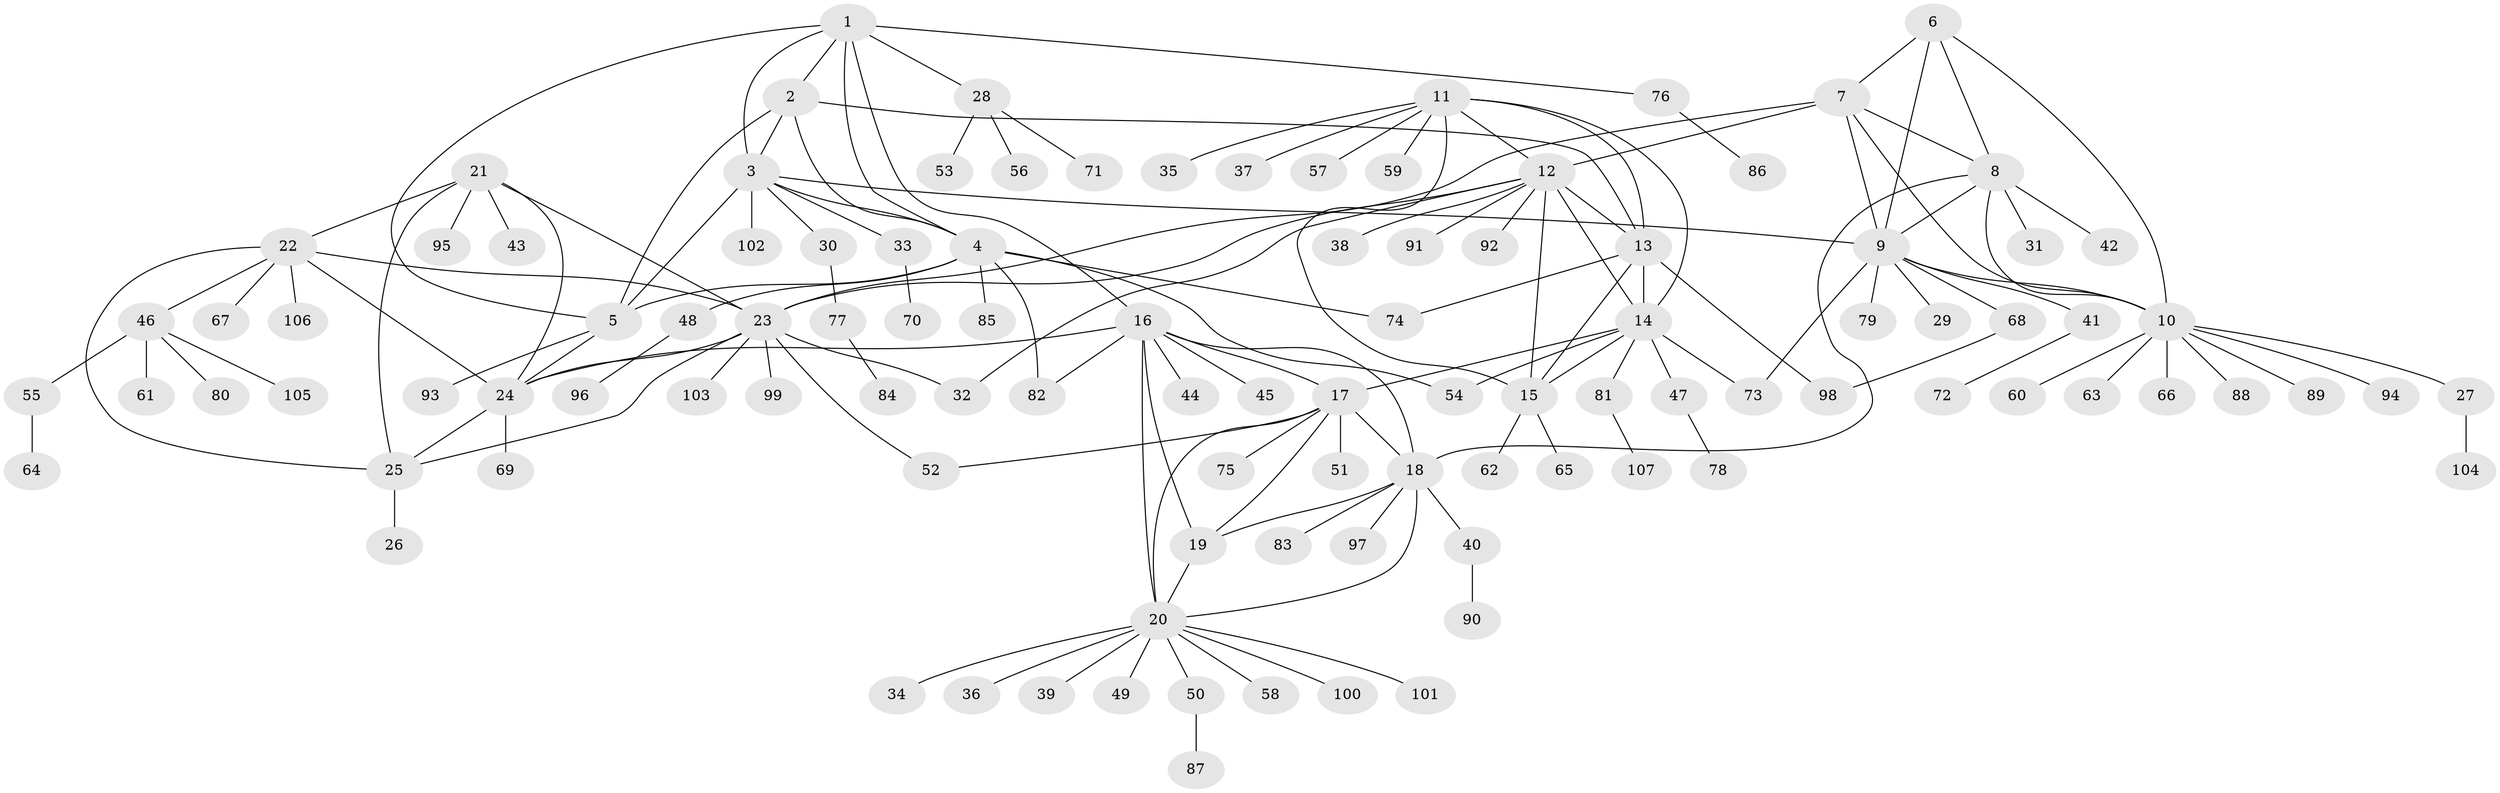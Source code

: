 // coarse degree distribution, {11: 0.03125, 3: 0.03125, 14: 0.03125, 5: 0.0625, 6: 0.03125, 10: 0.03125, 4: 0.03125, 1: 0.75}
// Generated by graph-tools (version 1.1) at 2025/19/03/04/25 18:19:52]
// undirected, 107 vertices, 149 edges
graph export_dot {
graph [start="1"]
  node [color=gray90,style=filled];
  1;
  2;
  3;
  4;
  5;
  6;
  7;
  8;
  9;
  10;
  11;
  12;
  13;
  14;
  15;
  16;
  17;
  18;
  19;
  20;
  21;
  22;
  23;
  24;
  25;
  26;
  27;
  28;
  29;
  30;
  31;
  32;
  33;
  34;
  35;
  36;
  37;
  38;
  39;
  40;
  41;
  42;
  43;
  44;
  45;
  46;
  47;
  48;
  49;
  50;
  51;
  52;
  53;
  54;
  55;
  56;
  57;
  58;
  59;
  60;
  61;
  62;
  63;
  64;
  65;
  66;
  67;
  68;
  69;
  70;
  71;
  72;
  73;
  74;
  75;
  76;
  77;
  78;
  79;
  80;
  81;
  82;
  83;
  84;
  85;
  86;
  87;
  88;
  89;
  90;
  91;
  92;
  93;
  94;
  95;
  96;
  97;
  98;
  99;
  100;
  101;
  102;
  103;
  104;
  105;
  106;
  107;
  1 -- 2;
  1 -- 3;
  1 -- 4;
  1 -- 5;
  1 -- 16;
  1 -- 28;
  1 -- 76;
  2 -- 3;
  2 -- 4;
  2 -- 5;
  2 -- 13;
  3 -- 4;
  3 -- 5;
  3 -- 9;
  3 -- 30;
  3 -- 33;
  3 -- 102;
  4 -- 5;
  4 -- 48;
  4 -- 54;
  4 -- 74;
  4 -- 82;
  4 -- 85;
  5 -- 24;
  5 -- 93;
  6 -- 7;
  6 -- 8;
  6 -- 9;
  6 -- 10;
  7 -- 8;
  7 -- 9;
  7 -- 10;
  7 -- 12;
  7 -- 23;
  8 -- 9;
  8 -- 10;
  8 -- 18;
  8 -- 31;
  8 -- 42;
  9 -- 10;
  9 -- 29;
  9 -- 41;
  9 -- 68;
  9 -- 73;
  9 -- 79;
  10 -- 27;
  10 -- 60;
  10 -- 63;
  10 -- 66;
  10 -- 88;
  10 -- 89;
  10 -- 94;
  11 -- 12;
  11 -- 13;
  11 -- 14;
  11 -- 15;
  11 -- 35;
  11 -- 37;
  11 -- 57;
  11 -- 59;
  12 -- 13;
  12 -- 14;
  12 -- 15;
  12 -- 23;
  12 -- 32;
  12 -- 38;
  12 -- 91;
  12 -- 92;
  13 -- 14;
  13 -- 15;
  13 -- 74;
  13 -- 98;
  14 -- 15;
  14 -- 17;
  14 -- 47;
  14 -- 54;
  14 -- 73;
  14 -- 81;
  15 -- 62;
  15 -- 65;
  16 -- 17;
  16 -- 18;
  16 -- 19;
  16 -- 20;
  16 -- 24;
  16 -- 44;
  16 -- 45;
  16 -- 82;
  17 -- 18;
  17 -- 19;
  17 -- 20;
  17 -- 51;
  17 -- 52;
  17 -- 75;
  18 -- 19;
  18 -- 20;
  18 -- 40;
  18 -- 83;
  18 -- 97;
  19 -- 20;
  20 -- 34;
  20 -- 36;
  20 -- 39;
  20 -- 49;
  20 -- 50;
  20 -- 58;
  20 -- 100;
  20 -- 101;
  21 -- 22;
  21 -- 23;
  21 -- 24;
  21 -- 25;
  21 -- 43;
  21 -- 95;
  22 -- 23;
  22 -- 24;
  22 -- 25;
  22 -- 46;
  22 -- 67;
  22 -- 106;
  23 -- 24;
  23 -- 25;
  23 -- 32;
  23 -- 52;
  23 -- 99;
  23 -- 103;
  24 -- 25;
  24 -- 69;
  25 -- 26;
  27 -- 104;
  28 -- 53;
  28 -- 56;
  28 -- 71;
  30 -- 77;
  33 -- 70;
  40 -- 90;
  41 -- 72;
  46 -- 55;
  46 -- 61;
  46 -- 80;
  46 -- 105;
  47 -- 78;
  48 -- 96;
  50 -- 87;
  55 -- 64;
  68 -- 98;
  76 -- 86;
  77 -- 84;
  81 -- 107;
}
